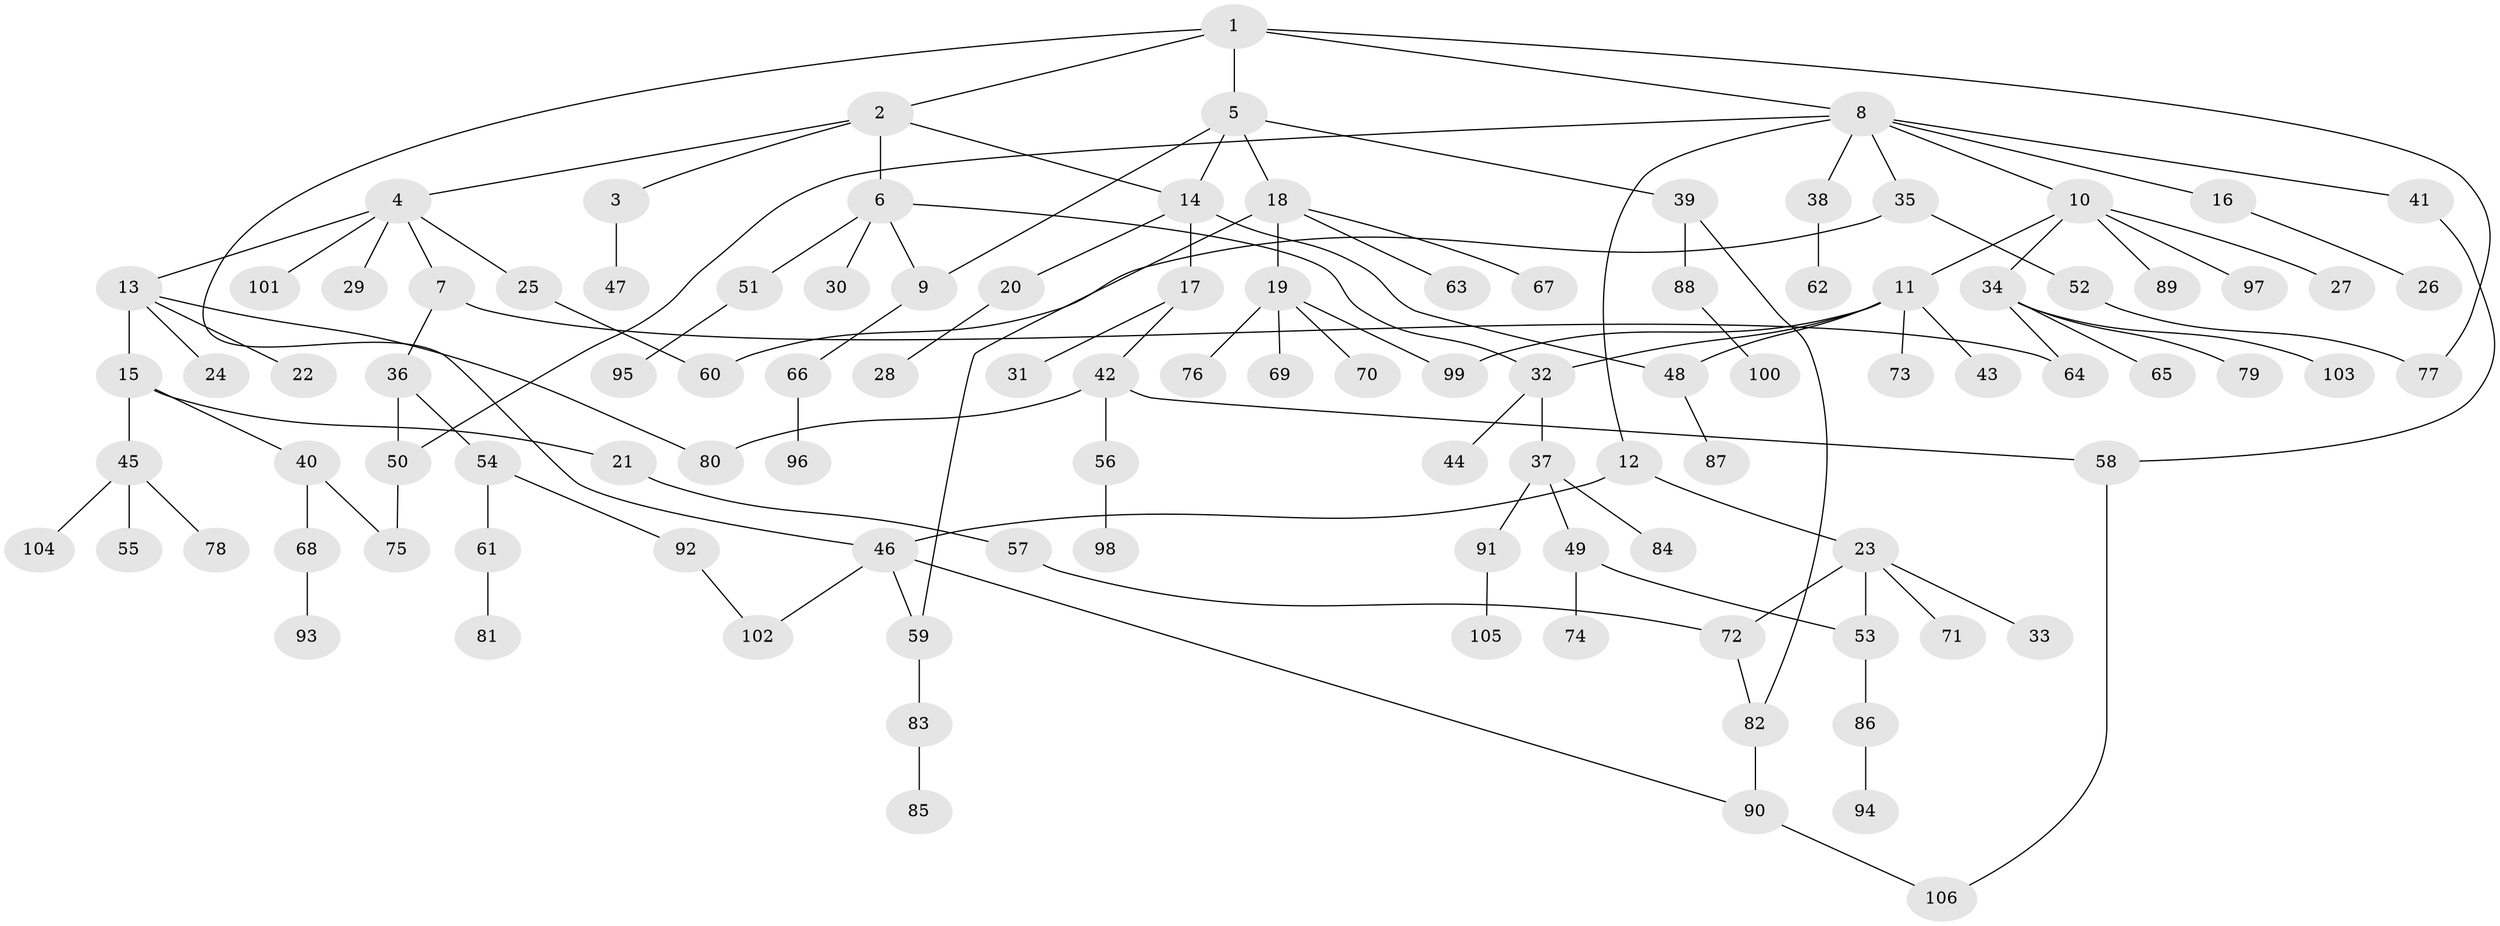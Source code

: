 // coarse degree distribution, {8: 0.02857142857142857, 1: 0.5142857142857142, 5: 0.1, 7: 0.014285714285714285, 4: 0.05714285714285714, 3: 0.12857142857142856, 9: 0.014285714285714285, 6: 0.04285714285714286, 2: 0.1}
// Generated by graph-tools (version 1.1) at 2025/41/03/06/25 10:41:30]
// undirected, 106 vertices, 125 edges
graph export_dot {
graph [start="1"]
  node [color=gray90,style=filled];
  1;
  2;
  3;
  4;
  5;
  6;
  7;
  8;
  9;
  10;
  11;
  12;
  13;
  14;
  15;
  16;
  17;
  18;
  19;
  20;
  21;
  22;
  23;
  24;
  25;
  26;
  27;
  28;
  29;
  30;
  31;
  32;
  33;
  34;
  35;
  36;
  37;
  38;
  39;
  40;
  41;
  42;
  43;
  44;
  45;
  46;
  47;
  48;
  49;
  50;
  51;
  52;
  53;
  54;
  55;
  56;
  57;
  58;
  59;
  60;
  61;
  62;
  63;
  64;
  65;
  66;
  67;
  68;
  69;
  70;
  71;
  72;
  73;
  74;
  75;
  76;
  77;
  78;
  79;
  80;
  81;
  82;
  83;
  84;
  85;
  86;
  87;
  88;
  89;
  90;
  91;
  92;
  93;
  94;
  95;
  96;
  97;
  98;
  99;
  100;
  101;
  102;
  103;
  104;
  105;
  106;
  1 -- 2;
  1 -- 5;
  1 -- 8;
  1 -- 46;
  1 -- 77;
  2 -- 3;
  2 -- 4;
  2 -- 6;
  2 -- 14;
  3 -- 47;
  4 -- 7;
  4 -- 13;
  4 -- 25;
  4 -- 29;
  4 -- 101;
  5 -- 9;
  5 -- 18;
  5 -- 39;
  5 -- 14;
  6 -- 30;
  6 -- 32;
  6 -- 51;
  6 -- 9;
  7 -- 36;
  7 -- 64;
  8 -- 10;
  8 -- 12;
  8 -- 16;
  8 -- 35;
  8 -- 38;
  8 -- 41;
  8 -- 50;
  9 -- 66;
  10 -- 11;
  10 -- 27;
  10 -- 34;
  10 -- 89;
  10 -- 97;
  11 -- 43;
  11 -- 48;
  11 -- 73;
  11 -- 32;
  11 -- 99;
  12 -- 23;
  12 -- 46;
  13 -- 15;
  13 -- 22;
  13 -- 24;
  13 -- 80;
  14 -- 17;
  14 -- 20;
  14 -- 48;
  15 -- 21;
  15 -- 40;
  15 -- 45;
  16 -- 26;
  17 -- 31;
  17 -- 42;
  18 -- 19;
  18 -- 59;
  18 -- 63;
  18 -- 67;
  19 -- 69;
  19 -- 70;
  19 -- 76;
  19 -- 99;
  20 -- 28;
  21 -- 57;
  23 -- 33;
  23 -- 71;
  23 -- 72;
  23 -- 53;
  25 -- 60;
  32 -- 37;
  32 -- 44;
  34 -- 65;
  34 -- 79;
  34 -- 103;
  34 -- 64;
  35 -- 52;
  35 -- 60;
  36 -- 50;
  36 -- 54;
  37 -- 49;
  37 -- 84;
  37 -- 91;
  38 -- 62;
  39 -- 88;
  39 -- 82;
  40 -- 68;
  40 -- 75;
  41 -- 58;
  42 -- 56;
  42 -- 58;
  42 -- 80;
  45 -- 55;
  45 -- 78;
  45 -- 104;
  46 -- 90;
  46 -- 59;
  46 -- 102;
  48 -- 87;
  49 -- 53;
  49 -- 74;
  50 -- 75;
  51 -- 95;
  52 -- 77;
  53 -- 86;
  54 -- 61;
  54 -- 92;
  56 -- 98;
  57 -- 72;
  58 -- 106;
  59 -- 83;
  61 -- 81;
  66 -- 96;
  68 -- 93;
  72 -- 82;
  82 -- 90;
  83 -- 85;
  86 -- 94;
  88 -- 100;
  90 -- 106;
  91 -- 105;
  92 -- 102;
}
